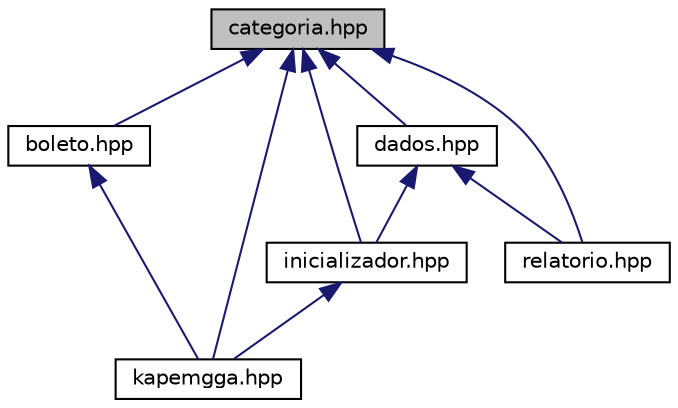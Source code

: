 digraph "categoria.hpp"
{
 // LATEX_PDF_SIZE
  edge [fontname="Helvetica",fontsize="10",labelfontname="Helvetica",labelfontsize="10"];
  node [fontname="Helvetica",fontsize="10",shape=record];
  Node1 [label="categoria.hpp",height=0.2,width=0.4,color="black", fillcolor="grey75", style="filled", fontcolor="black",tooltip="Classe onde estão armazenados os dados do caixa financeiro."];
  Node1 -> Node2 [dir="back",color="midnightblue",fontsize="10",style="solid",fontname="Helvetica"];
  Node2 [label="boleto.hpp",height=0.2,width=0.4,color="black", fillcolor="white", style="filled",URL="$boleto_8hpp.html",tooltip="Subclasse Boleto."];
  Node2 -> Node3 [dir="back",color="midnightblue",fontsize="10",style="solid",fontname="Helvetica"];
  Node3 [label="kapemgga.hpp",height=0.2,width=0.4,color="black", fillcolor="white", style="filled",URL="$kapemgga_8hpp.html",tooltip="Superclasse principal onde se juntam todos os módulos."];
  Node1 -> Node4 [dir="back",color="midnightblue",fontsize="10",style="solid",fontname="Helvetica"];
  Node4 [label="dados.hpp",height=0.2,width=0.4,color="black", fillcolor="white", style="filled",URL="$dados_8hpp.html",tooltip="Classe onde ocorre a conexão entre arquivo e código."];
  Node4 -> Node5 [dir="back",color="midnightblue",fontsize="10",style="solid",fontname="Helvetica"];
  Node5 [label="inicializador.hpp",height=0.2,width=0.4,color="black", fillcolor="white", style="filled",URL="$inicializador_8hpp.html",tooltip="Inicializador do programa."];
  Node5 -> Node3 [dir="back",color="midnightblue",fontsize="10",style="solid",fontname="Helvetica"];
  Node4 -> Node6 [dir="back",color="midnightblue",fontsize="10",style="solid",fontname="Helvetica"];
  Node6 [label="relatorio.hpp",height=0.2,width=0.4,color="black", fillcolor="white", style="filled",URL="$relatorio_8hpp.html",tooltip="Classe onde estão armazenados os relatorios."];
  Node1 -> Node5 [dir="back",color="midnightblue",fontsize="10",style="solid",fontname="Helvetica"];
  Node1 -> Node3 [dir="back",color="midnightblue",fontsize="10",style="solid",fontname="Helvetica"];
  Node1 -> Node6 [dir="back",color="midnightblue",fontsize="10",style="solid",fontname="Helvetica"];
}
